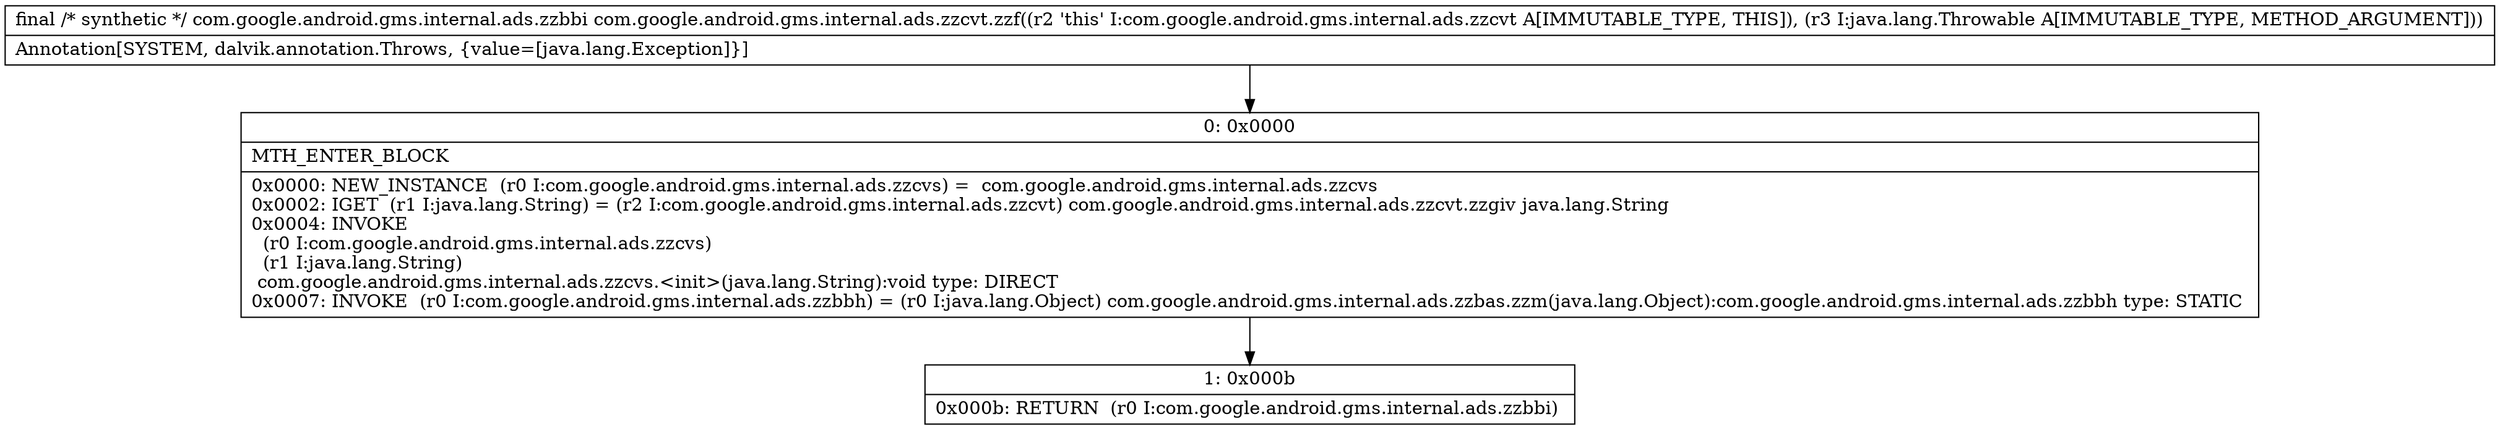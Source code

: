 digraph "CFG forcom.google.android.gms.internal.ads.zzcvt.zzf(Ljava\/lang\/Throwable;)Lcom\/google\/android\/gms\/internal\/ads\/zzbbi;" {
Node_0 [shape=record,label="{0\:\ 0x0000|MTH_ENTER_BLOCK\l|0x0000: NEW_INSTANCE  (r0 I:com.google.android.gms.internal.ads.zzcvs) =  com.google.android.gms.internal.ads.zzcvs \l0x0002: IGET  (r1 I:java.lang.String) = (r2 I:com.google.android.gms.internal.ads.zzcvt) com.google.android.gms.internal.ads.zzcvt.zzgiv java.lang.String \l0x0004: INVOKE  \l  (r0 I:com.google.android.gms.internal.ads.zzcvs)\l  (r1 I:java.lang.String)\l com.google.android.gms.internal.ads.zzcvs.\<init\>(java.lang.String):void type: DIRECT \l0x0007: INVOKE  (r0 I:com.google.android.gms.internal.ads.zzbbh) = (r0 I:java.lang.Object) com.google.android.gms.internal.ads.zzbas.zzm(java.lang.Object):com.google.android.gms.internal.ads.zzbbh type: STATIC \l}"];
Node_1 [shape=record,label="{1\:\ 0x000b|0x000b: RETURN  (r0 I:com.google.android.gms.internal.ads.zzbbi) \l}"];
MethodNode[shape=record,label="{final \/* synthetic *\/ com.google.android.gms.internal.ads.zzbbi com.google.android.gms.internal.ads.zzcvt.zzf((r2 'this' I:com.google.android.gms.internal.ads.zzcvt A[IMMUTABLE_TYPE, THIS]), (r3 I:java.lang.Throwable A[IMMUTABLE_TYPE, METHOD_ARGUMENT]))  | Annotation[SYSTEM, dalvik.annotation.Throws, \{value=[java.lang.Exception]\}]\l}"];
MethodNode -> Node_0;
Node_0 -> Node_1;
}

